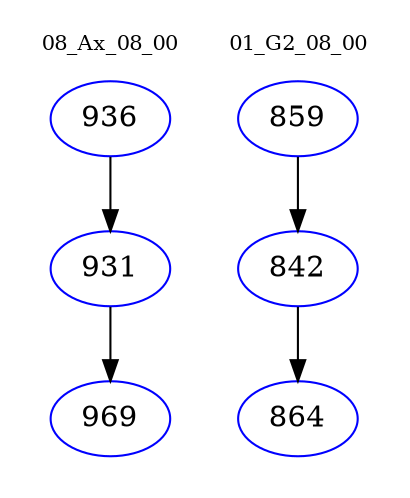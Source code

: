 digraph{
subgraph cluster_0 {
color = white
label = "08_Ax_08_00";
fontsize=10;
T0_936 [label="936", color="blue"]
T0_936 -> T0_931 [color="black"]
T0_931 [label="931", color="blue"]
T0_931 -> T0_969 [color="black"]
T0_969 [label="969", color="blue"]
}
subgraph cluster_1 {
color = white
label = "01_G2_08_00";
fontsize=10;
T1_859 [label="859", color="blue"]
T1_859 -> T1_842 [color="black"]
T1_842 [label="842", color="blue"]
T1_842 -> T1_864 [color="black"]
T1_864 [label="864", color="blue"]
}
}
